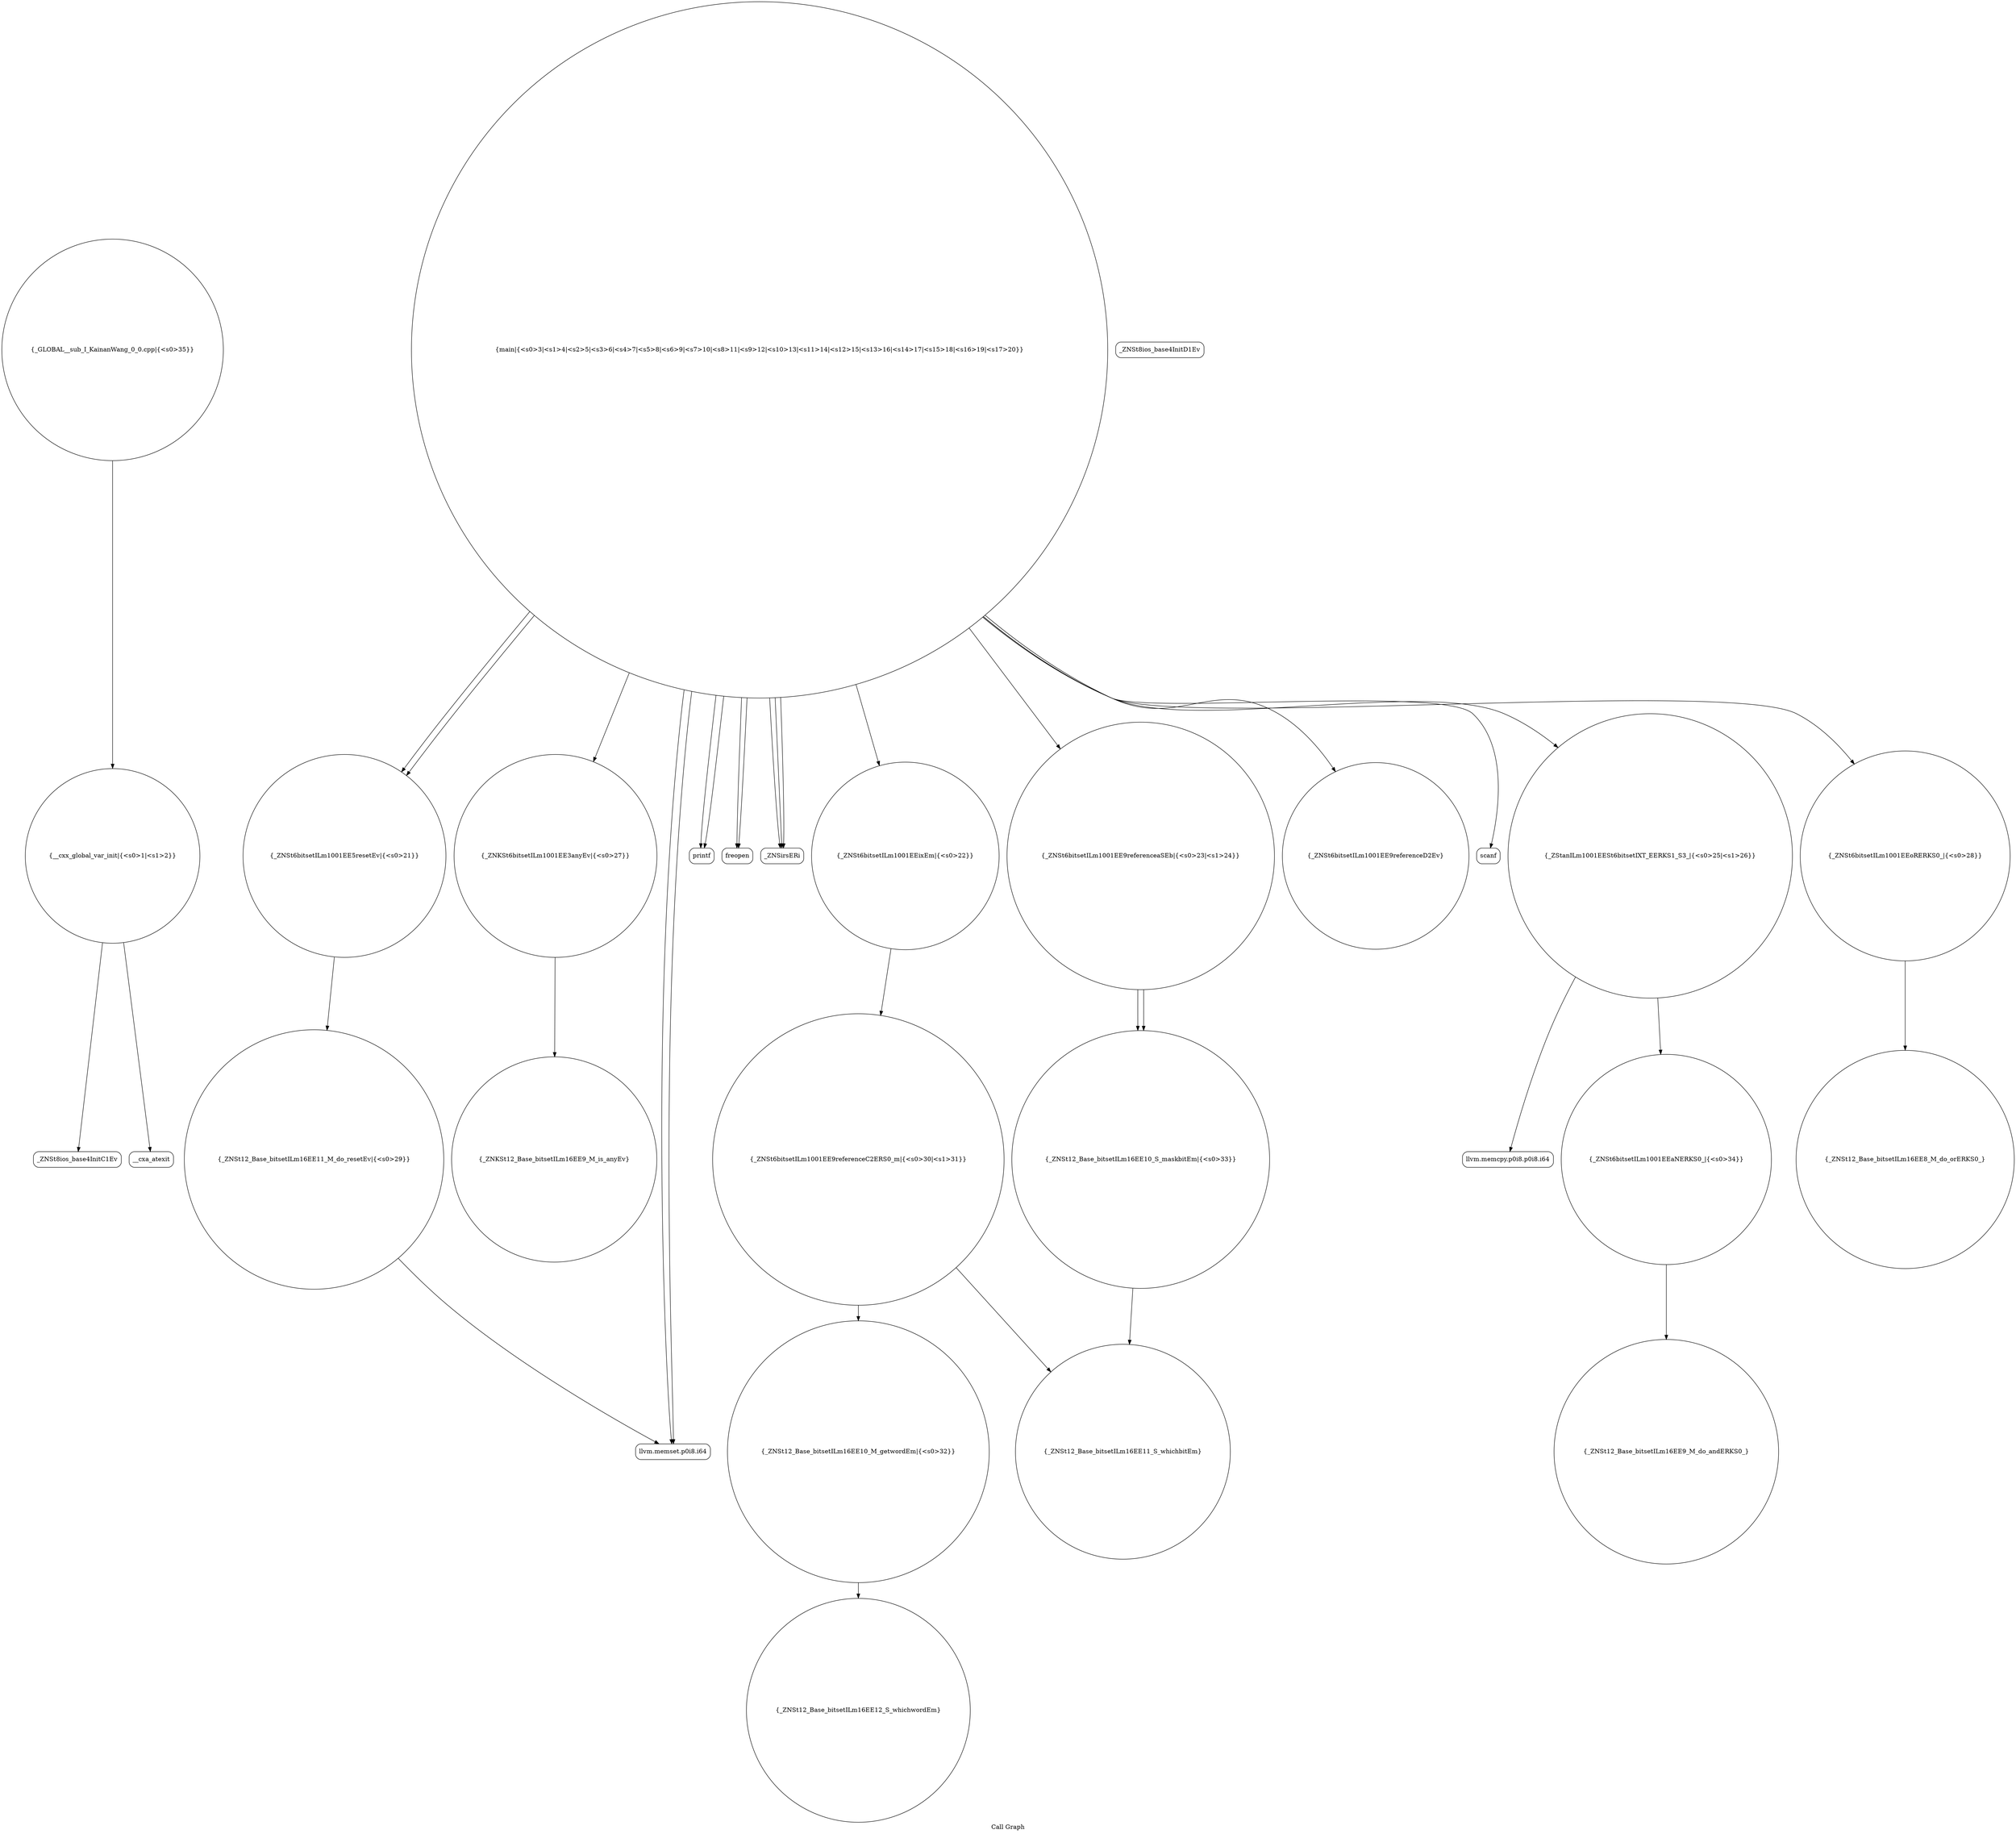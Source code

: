 digraph "Call Graph" {
	label="Call Graph";

	Node0x559dfe6e89b0 [shape=record,shape=circle,label="{__cxx_global_var_init|{<s0>1|<s1>2}}"];
	Node0x559dfe6e89b0:s0 -> Node0x559dfe6e8e40[color=black];
	Node0x559dfe6e89b0:s1 -> Node0x559dfe6e8f40[color=black];
	Node0x559dfe6e9ac0 [shape=record,shape=circle,label="{_ZNKSt12_Base_bitsetILm16EE9_M_is_anyEv}"];
	Node0x559dfe6e9140 [shape=record,shape=circle,label="{_ZNSt6bitsetILm1001EE5resetEv|{<s0>21}}"];
	Node0x559dfe6e9140:s0 -> Node0x559dfe6e9640[color=black];
	Node0x559dfe6e94c0 [shape=record,shape=circle,label="{_ZNKSt6bitsetILm1001EE3anyEv|{<s0>27}}"];
	Node0x559dfe6e94c0:s0 -> Node0x559dfe6e9ac0[color=black];
	Node0x559dfe6e9840 [shape=record,shape=circle,label="{_ZNSt12_Base_bitsetILm16EE12_S_whichwordEm}"];
	Node0x559dfe6e8ec0 [shape=record,shape=Mrecord,label="{_ZNSt8ios_base4InitD1Ev}"];
	Node0x559dfe6e9bc0 [shape=record,shape=circle,label="{_GLOBAL__sub_I_KainanWang_0_0.cpp|{<s0>35}}"];
	Node0x559dfe6e9bc0:s0 -> Node0x559dfe6e89b0[color=black];
	Node0x559dfe6e9240 [shape=record,shape=circle,label="{_ZNSt6bitsetILm1001EEixEm|{<s0>22}}"];
	Node0x559dfe6e9240:s0 -> Node0x559dfe6e96c0[color=black];
	Node0x559dfe6e95c0 [shape=record,shape=Mrecord,label="{printf}"];
	Node0x559dfe6e9940 [shape=record,shape=Mrecord,label="{llvm.memcpy.p0i8.p0i8.i64}"];
	Node0x559dfe6e8fc0 [shape=record,shape=circle,label="{main|{<s0>3|<s1>4|<s2>5|<s3>6|<s4>7|<s5>8|<s6>9|<s7>10|<s8>11|<s9>12|<s10>13|<s11>14|<s12>15|<s13>16|<s14>17|<s15>18|<s16>19|<s17>20}}"];
	Node0x559dfe6e8fc0:s0 -> Node0x559dfe6e9040[color=black];
	Node0x559dfe6e8fc0:s1 -> Node0x559dfe6e9040[color=black];
	Node0x559dfe6e8fc0:s2 -> Node0x559dfe6e90c0[color=black];
	Node0x559dfe6e8fc0:s3 -> Node0x559dfe6e9140[color=black];
	Node0x559dfe6e8fc0:s4 -> Node0x559dfe6e90c0[color=black];
	Node0x559dfe6e8fc0:s5 -> Node0x559dfe6e91c0[color=black];
	Node0x559dfe6e8fc0:s6 -> Node0x559dfe6e91c0[color=black];
	Node0x559dfe6e8fc0:s7 -> Node0x559dfe6e9140[color=black];
	Node0x559dfe6e8fc0:s8 -> Node0x559dfe6e9240[color=black];
	Node0x559dfe6e8fc0:s9 -> Node0x559dfe6e92c0[color=black];
	Node0x559dfe6e8fc0:s10 -> Node0x559dfe6e9340[color=black];
	Node0x559dfe6e8fc0:s11 -> Node0x559dfe6e90c0[color=black];
	Node0x559dfe6e8fc0:s12 -> Node0x559dfe6e93c0[color=black];
	Node0x559dfe6e8fc0:s13 -> Node0x559dfe6e9440[color=black];
	Node0x559dfe6e8fc0:s14 -> Node0x559dfe6e94c0[color=black];
	Node0x559dfe6e8fc0:s15 -> Node0x559dfe6e9540[color=black];
	Node0x559dfe6e8fc0:s16 -> Node0x559dfe6e95c0[color=black];
	Node0x559dfe6e8fc0:s17 -> Node0x559dfe6e95c0[color=black];
	Node0x559dfe6e9340 [shape=record,shape=circle,label="{_ZNSt6bitsetILm1001EE9referenceD2Ev}"];
	Node0x559dfe6e96c0 [shape=record,shape=circle,label="{_ZNSt6bitsetILm1001EE9referenceC2ERS0_m|{<s0>30|<s1>31}}"];
	Node0x559dfe6e96c0:s0 -> Node0x559dfe6e9740[color=black];
	Node0x559dfe6e96c0:s1 -> Node0x559dfe6e97c0[color=black];
	Node0x559dfe6e9a40 [shape=record,shape=circle,label="{_ZNSt12_Base_bitsetILm16EE9_M_do_andERKS0_}"];
	Node0x559dfe6e90c0 [shape=record,shape=Mrecord,label="{_ZNSirsERi}"];
	Node0x559dfe6e9440 [shape=record,shape=circle,label="{_ZStanILm1001EESt6bitsetIXT_EERKS1_S3_|{<s0>25|<s1>26}}"];
	Node0x559dfe6e9440:s0 -> Node0x559dfe6e9940[color=black];
	Node0x559dfe6e9440:s1 -> Node0x559dfe6e99c0[color=black];
	Node0x559dfe6e97c0 [shape=record,shape=circle,label="{_ZNSt12_Base_bitsetILm16EE11_S_whichbitEm}"];
	Node0x559dfe6e8e40 [shape=record,shape=Mrecord,label="{_ZNSt8ios_base4InitC1Ev}"];
	Node0x559dfe6e9b40 [shape=record,shape=circle,label="{_ZNSt12_Base_bitsetILm16EE8_M_do_orERKS0_}"];
	Node0x559dfe6e91c0 [shape=record,shape=Mrecord,label="{llvm.memset.p0i8.i64}"];
	Node0x559dfe6e9540 [shape=record,shape=circle,label="{_ZNSt6bitsetILm1001EEoRERKS0_|{<s0>28}}"];
	Node0x559dfe6e9540:s0 -> Node0x559dfe6e9b40[color=black];
	Node0x559dfe6e98c0 [shape=record,shape=circle,label="{_ZNSt12_Base_bitsetILm16EE10_S_maskbitEm|{<s0>33}}"];
	Node0x559dfe6e98c0:s0 -> Node0x559dfe6e97c0[color=black];
	Node0x559dfe6e8f40 [shape=record,shape=Mrecord,label="{__cxa_atexit}"];
	Node0x559dfe6e92c0 [shape=record,shape=circle,label="{_ZNSt6bitsetILm1001EE9referenceaSEb|{<s0>23|<s1>24}}"];
	Node0x559dfe6e92c0:s0 -> Node0x559dfe6e98c0[color=black];
	Node0x559dfe6e92c0:s1 -> Node0x559dfe6e98c0[color=black];
	Node0x559dfe6e9640 [shape=record,shape=circle,label="{_ZNSt12_Base_bitsetILm16EE11_M_do_resetEv|{<s0>29}}"];
	Node0x559dfe6e9640:s0 -> Node0x559dfe6e91c0[color=black];
	Node0x559dfe6e99c0 [shape=record,shape=circle,label="{_ZNSt6bitsetILm1001EEaNERKS0_|{<s0>34}}"];
	Node0x559dfe6e99c0:s0 -> Node0x559dfe6e9a40[color=black];
	Node0x559dfe6e9040 [shape=record,shape=Mrecord,label="{freopen}"];
	Node0x559dfe6e93c0 [shape=record,shape=Mrecord,label="{scanf}"];
	Node0x559dfe6e9740 [shape=record,shape=circle,label="{_ZNSt12_Base_bitsetILm16EE10_M_getwordEm|{<s0>32}}"];
	Node0x559dfe6e9740:s0 -> Node0x559dfe6e9840[color=black];
}
